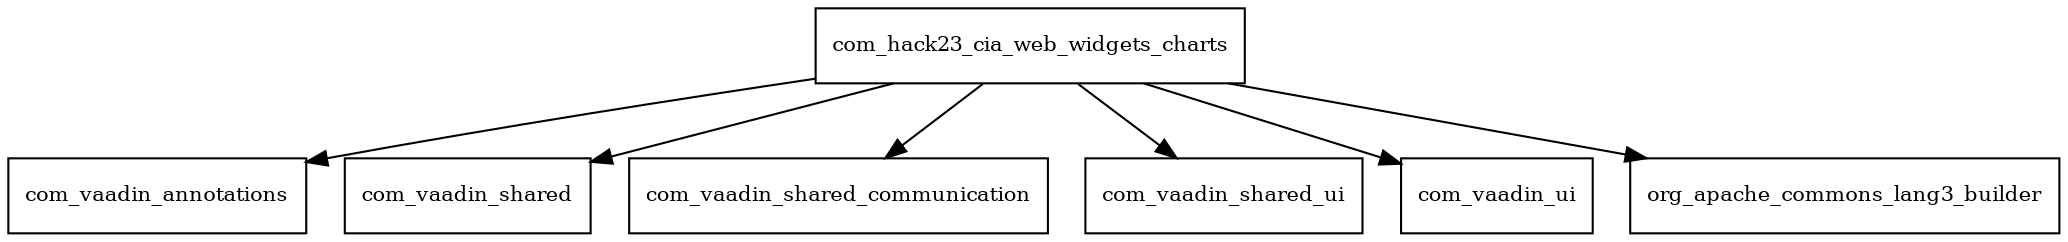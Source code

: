 digraph web_widgets_2018_2_26_SNAPSHOT_package_dependencies {
  node [shape = box, fontsize=10.0];
  com_hack23_cia_web_widgets_charts -> com_vaadin_annotations;
  com_hack23_cia_web_widgets_charts -> com_vaadin_shared;
  com_hack23_cia_web_widgets_charts -> com_vaadin_shared_communication;
  com_hack23_cia_web_widgets_charts -> com_vaadin_shared_ui;
  com_hack23_cia_web_widgets_charts -> com_vaadin_ui;
  com_hack23_cia_web_widgets_charts -> org_apache_commons_lang3_builder;
}
